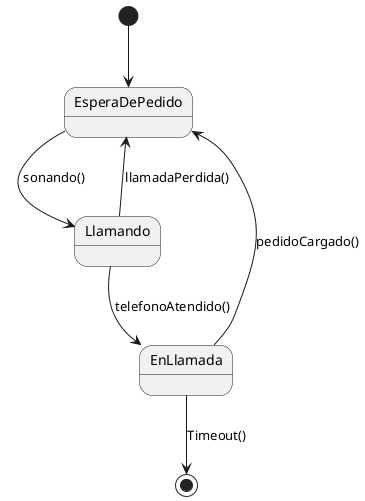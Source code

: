 @startuml Telefono
    [*] --> EsperaDePedido
    EsperaDePedido --> Llamando : sonando()
    Llamando --> EnLlamada: telefonoAtendido()
    Llamando --> EsperaDePedido: llamadaPerdida()
    EnLlamada --> EsperaDePedido : pedidoCargado()
    EnLlamada --> [*] : Timeout()
@endumlx